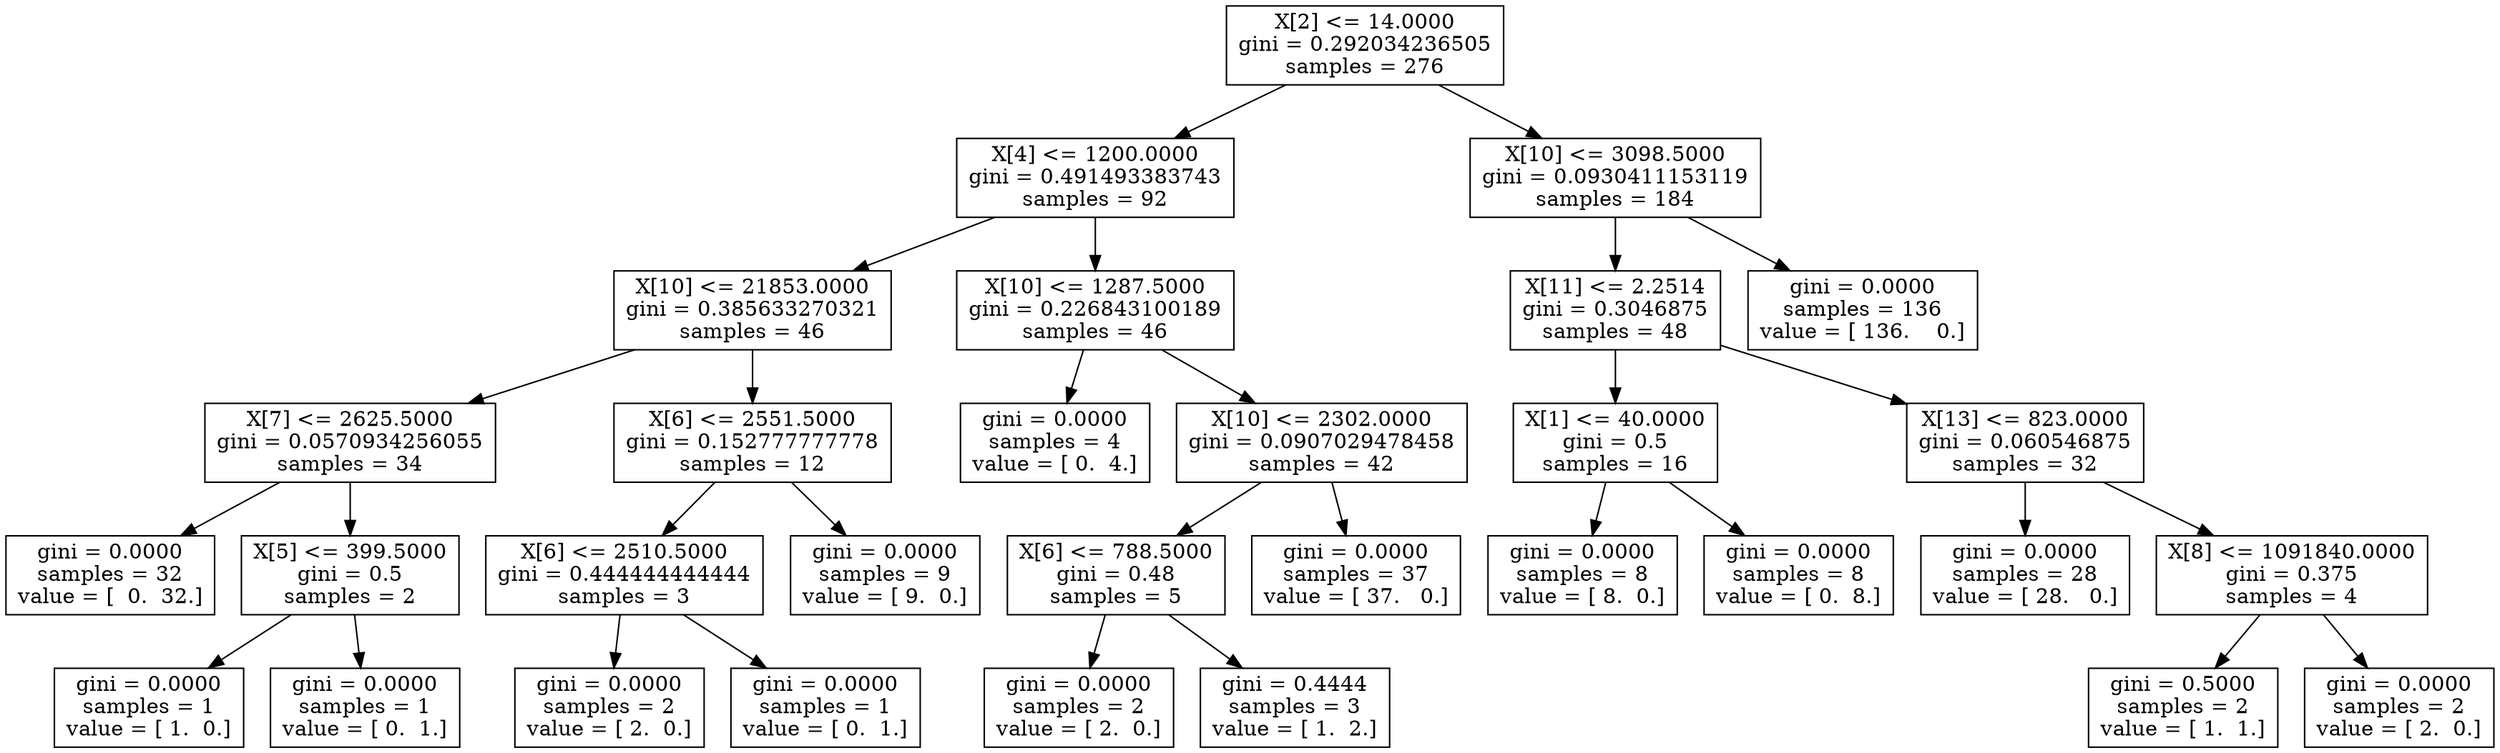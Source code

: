 digraph Tree {
0 [label="X[2] <= 14.0000\ngini = 0.292034236505\nsamples = 276", shape="box"] ;
1 [label="X[4] <= 1200.0000\ngini = 0.491493383743\nsamples = 92", shape="box"] ;
0 -> 1 ;
2 [label="X[10] <= 21853.0000\ngini = 0.385633270321\nsamples = 46", shape="box"] ;
1 -> 2 ;
3 [label="X[7] <= 2625.5000\ngini = 0.0570934256055\nsamples = 34", shape="box"] ;
2 -> 3 ;
4 [label="gini = 0.0000\nsamples = 32\nvalue = [  0.  32.]", shape="box"] ;
3 -> 4 ;
5 [label="X[5] <= 399.5000\ngini = 0.5\nsamples = 2", shape="box"] ;
3 -> 5 ;
6 [label="gini = 0.0000\nsamples = 1\nvalue = [ 1.  0.]", shape="box"] ;
5 -> 6 ;
7 [label="gini = 0.0000\nsamples = 1\nvalue = [ 0.  1.]", shape="box"] ;
5 -> 7 ;
8 [label="X[6] <= 2551.5000\ngini = 0.152777777778\nsamples = 12", shape="box"] ;
2 -> 8 ;
9 [label="X[6] <= 2510.5000\ngini = 0.444444444444\nsamples = 3", shape="box"] ;
8 -> 9 ;
10 [label="gini = 0.0000\nsamples = 2\nvalue = [ 2.  0.]", shape="box"] ;
9 -> 10 ;
11 [label="gini = 0.0000\nsamples = 1\nvalue = [ 0.  1.]", shape="box"] ;
9 -> 11 ;
12 [label="gini = 0.0000\nsamples = 9\nvalue = [ 9.  0.]", shape="box"] ;
8 -> 12 ;
13 [label="X[10] <= 1287.5000\ngini = 0.226843100189\nsamples = 46", shape="box"] ;
1 -> 13 ;
14 [label="gini = 0.0000\nsamples = 4\nvalue = [ 0.  4.]", shape="box"] ;
13 -> 14 ;
15 [label="X[10] <= 2302.0000\ngini = 0.0907029478458\nsamples = 42", shape="box"] ;
13 -> 15 ;
16 [label="X[6] <= 788.5000\ngini = 0.48\nsamples = 5", shape="box"] ;
15 -> 16 ;
17 [label="gini = 0.0000\nsamples = 2\nvalue = [ 2.  0.]", shape="box"] ;
16 -> 17 ;
18 [label="gini = 0.4444\nsamples = 3\nvalue = [ 1.  2.]", shape="box"] ;
16 -> 18 ;
19 [label="gini = 0.0000\nsamples = 37\nvalue = [ 37.   0.]", shape="box"] ;
15 -> 19 ;
20 [label="X[10] <= 3098.5000\ngini = 0.0930411153119\nsamples = 184", shape="box"] ;
0 -> 20 ;
21 [label="X[11] <= 2.2514\ngini = 0.3046875\nsamples = 48", shape="box"] ;
20 -> 21 ;
22 [label="X[1] <= 40.0000\ngini = 0.5\nsamples = 16", shape="box"] ;
21 -> 22 ;
23 [label="gini = 0.0000\nsamples = 8\nvalue = [ 8.  0.]", shape="box"] ;
22 -> 23 ;
24 [label="gini = 0.0000\nsamples = 8\nvalue = [ 0.  8.]", shape="box"] ;
22 -> 24 ;
25 [label="X[13] <= 823.0000\ngini = 0.060546875\nsamples = 32", shape="box"] ;
21 -> 25 ;
26 [label="gini = 0.0000\nsamples = 28\nvalue = [ 28.   0.]", shape="box"] ;
25 -> 26 ;
27 [label="X[8] <= 1091840.0000\ngini = 0.375\nsamples = 4", shape="box"] ;
25 -> 27 ;
28 [label="gini = 0.5000\nsamples = 2\nvalue = [ 1.  1.]", shape="box"] ;
27 -> 28 ;
29 [label="gini = 0.0000\nsamples = 2\nvalue = [ 2.  0.]", shape="box"] ;
27 -> 29 ;
30 [label="gini = 0.0000\nsamples = 136\nvalue = [ 136.    0.]", shape="box"] ;
20 -> 30 ;
}